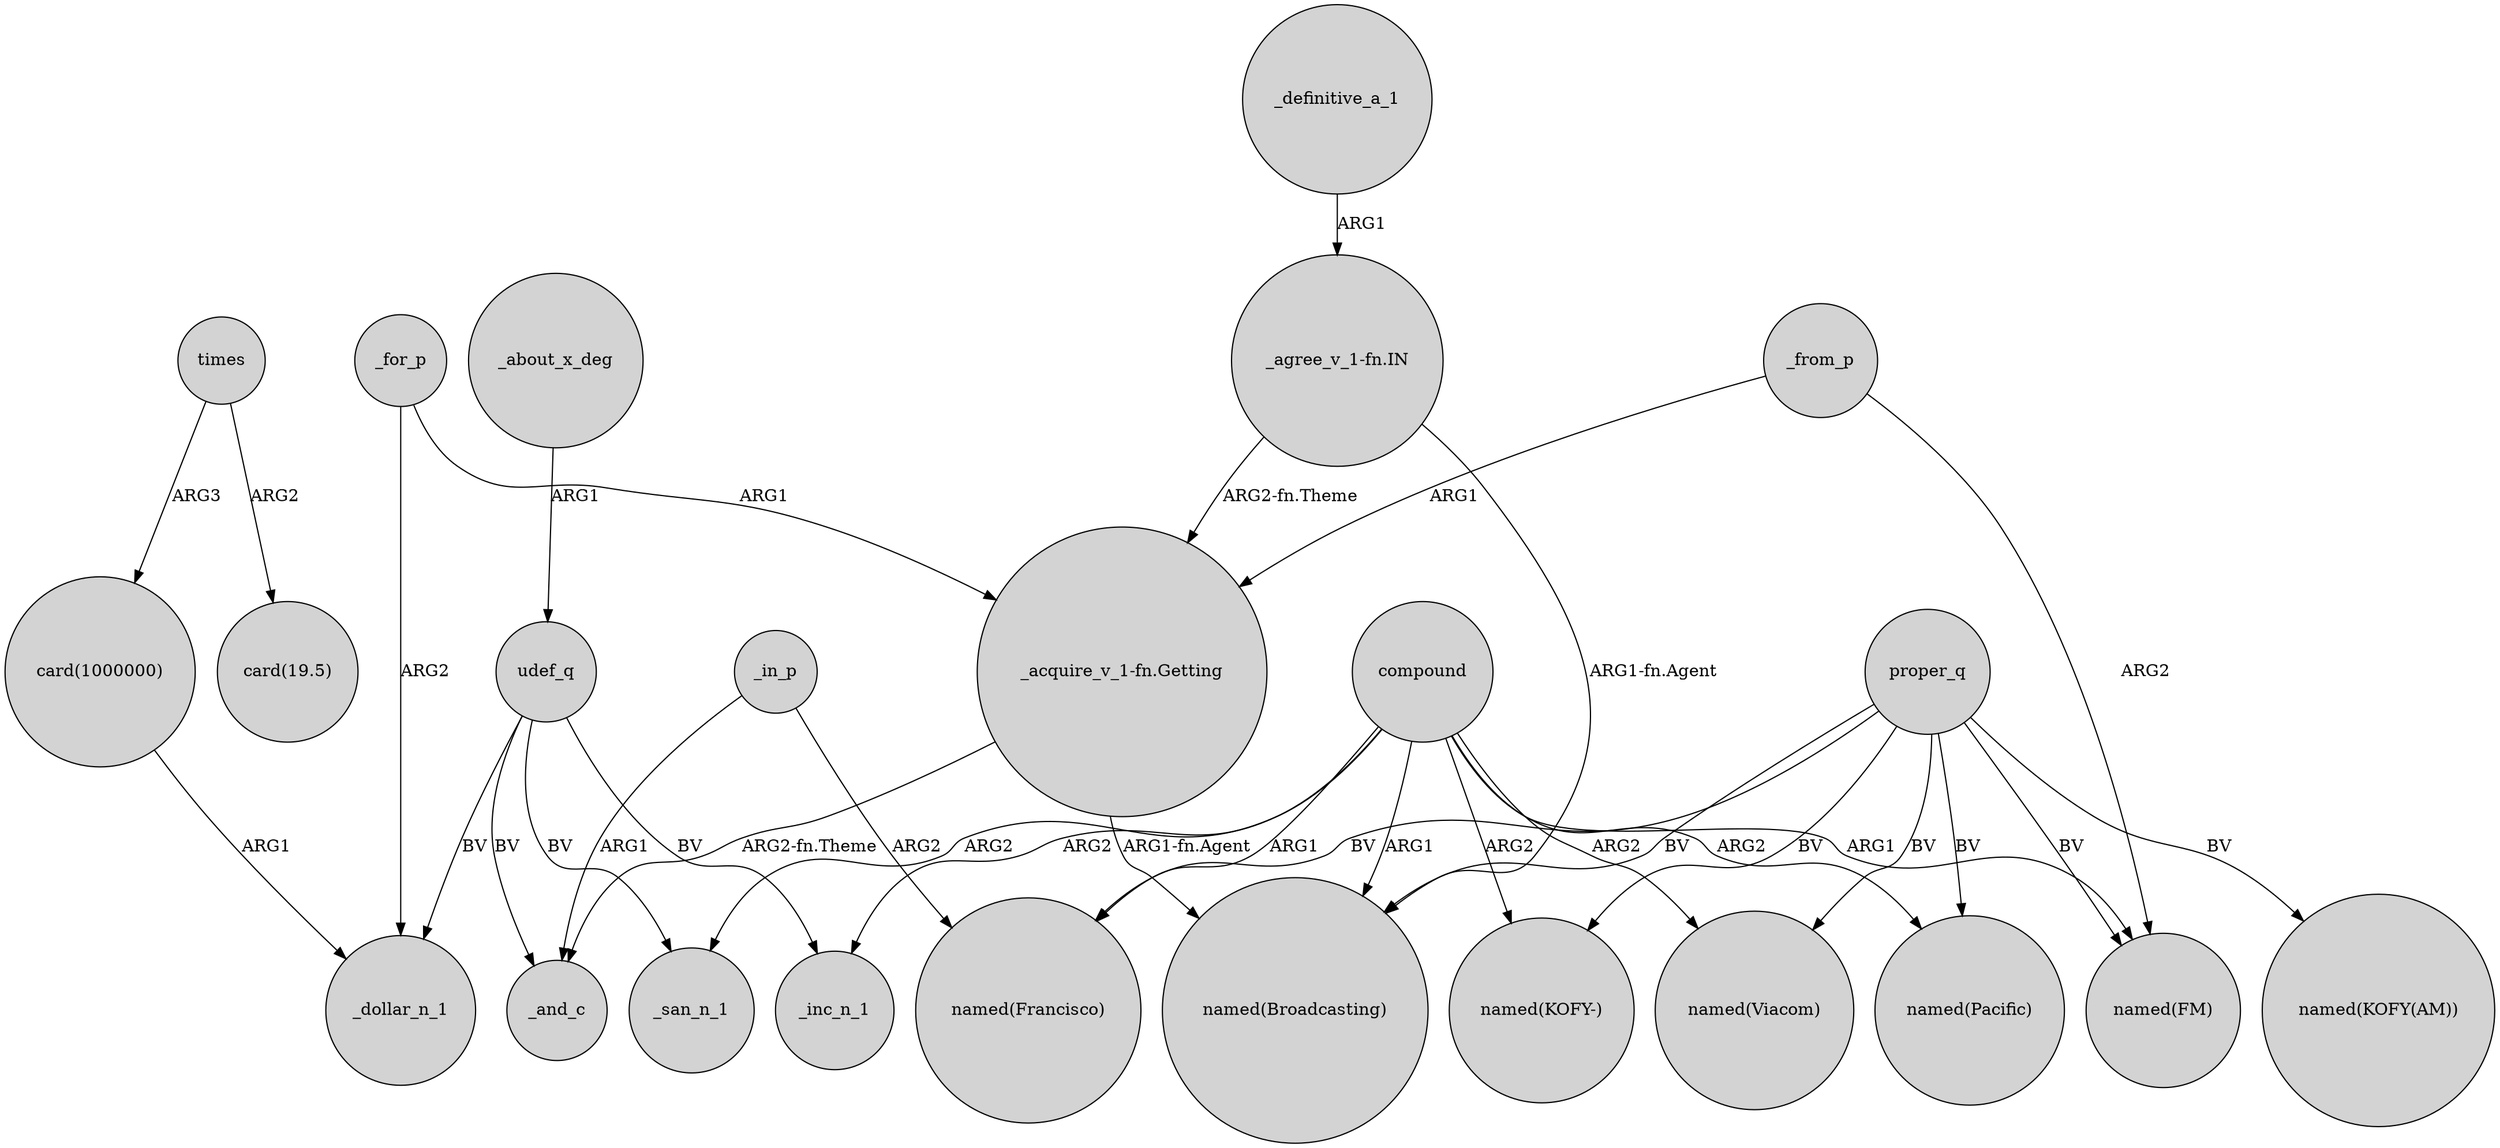 digraph {
	node [shape=circle style=filled]
	"card(1000000)" -> _dollar_n_1 [label=ARG1]
	proper_q -> "named(KOFY(AM))" [label=BV]
	udef_q -> _inc_n_1 [label=BV]
	proper_q -> "named(Francisco)" [label=BV]
	times -> "card(19.5)" [label=ARG2]
	_for_p -> _dollar_n_1 [label=ARG2]
	proper_q -> "named(Broadcasting)" [label=BV]
	proper_q -> "named(KOFY-)" [label=BV]
	compound -> "named(Broadcasting)" [label=ARG1]
	compound -> "named(Pacific)" [label=ARG2]
	proper_q -> "named(FM)" [label=BV]
	compound -> "named(Viacom)" [label=ARG2]
	_about_x_deg -> udef_q [label=ARG1]
	_from_p -> "_acquire_v_1-fn.Getting" [label=ARG1]
	udef_q -> _san_n_1 [label=BV]
	"_agree_v_1-fn.IN" -> "_acquire_v_1-fn.Getting" [label="ARG2-fn.Theme"]
	_for_p -> "_acquire_v_1-fn.Getting" [label=ARG1]
	compound -> "named(FM)" [label=ARG1]
	"_acquire_v_1-fn.Getting" -> "named(Broadcasting)" [label="ARG1-fn.Agent"]
	_in_p -> "named(Francisco)" [label=ARG2]
	times -> "card(1000000)" [label=ARG3]
	_in_p -> _and_c [label=ARG1]
	compound -> "named(KOFY-)" [label=ARG2]
	compound -> "named(Francisco)" [label=ARG1]
	compound -> _san_n_1 [label=ARG2]
	"_agree_v_1-fn.IN" -> "named(Broadcasting)" [label="ARG1-fn.Agent"]
	"_acquire_v_1-fn.Getting" -> _and_c [label="ARG2-fn.Theme"]
	_from_p -> "named(FM)" [label=ARG2]
	proper_q -> "named(Viacom)" [label=BV]
	_definitive_a_1 -> "_agree_v_1-fn.IN" [label=ARG1]
	udef_q -> _and_c [label=BV]
	compound -> _inc_n_1 [label=ARG2]
	proper_q -> "named(Pacific)" [label=BV]
	udef_q -> _dollar_n_1 [label=BV]
}
